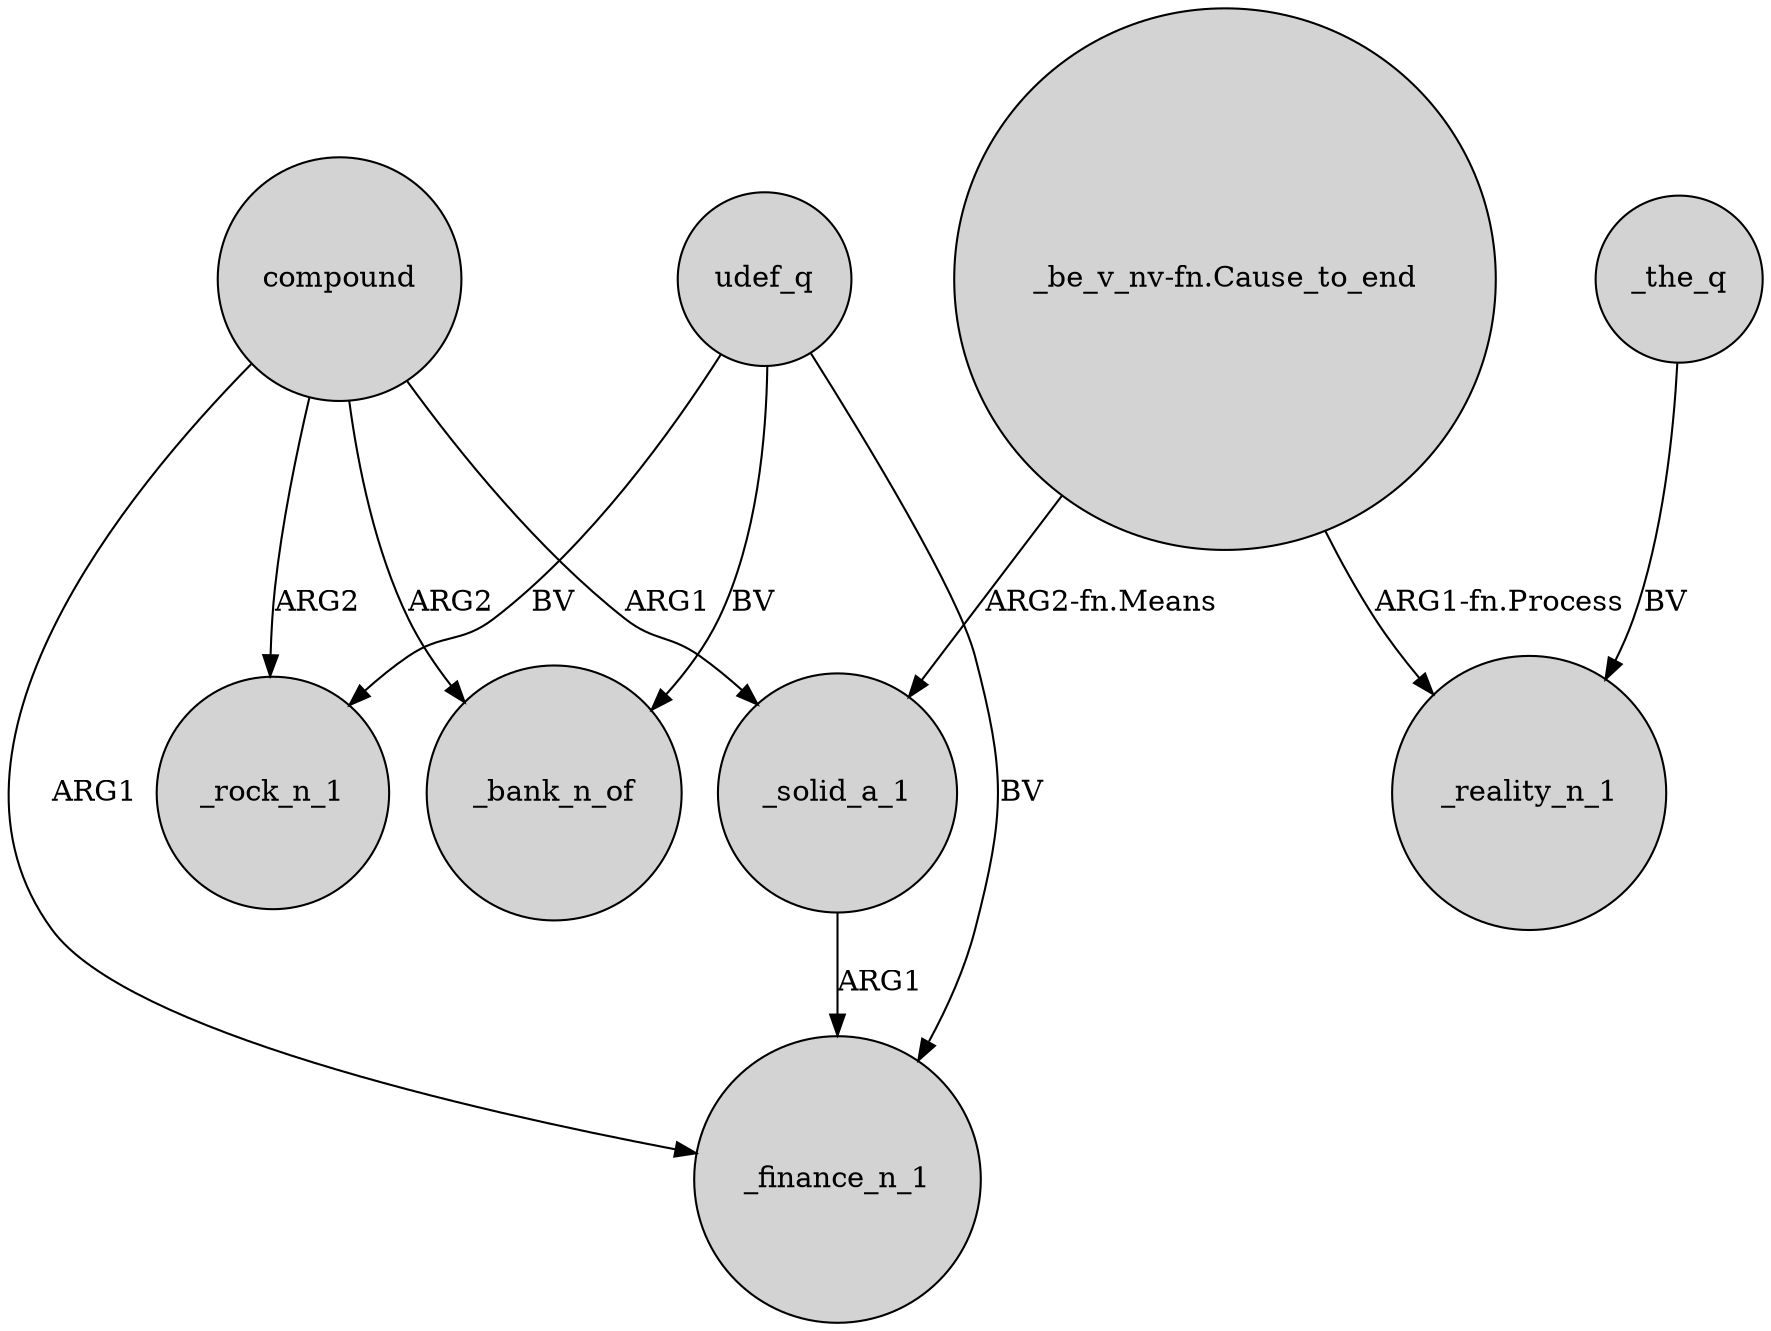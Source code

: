 digraph {
	node [shape=circle style=filled]
	compound -> _solid_a_1 [label=ARG1]
	udef_q -> _bank_n_of [label=BV]
	_the_q -> _reality_n_1 [label=BV]
	compound -> _rock_n_1 [label=ARG2]
	udef_q -> _rock_n_1 [label=BV]
	udef_q -> _finance_n_1 [label=BV]
	"_be_v_nv-fn.Cause_to_end" -> _solid_a_1 [label="ARG2-fn.Means"]
	_solid_a_1 -> _finance_n_1 [label=ARG1]
	"_be_v_nv-fn.Cause_to_end" -> _reality_n_1 [label="ARG1-fn.Process"]
	compound -> _bank_n_of [label=ARG2]
	compound -> _finance_n_1 [label=ARG1]
}
